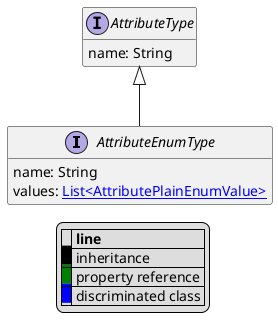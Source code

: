 @startuml

hide empty fields
hide empty methods
legend
|= |= line |
|<back:black>   </back>| inheritance |
|<back:green>   </back>| property reference |
|<back:blue>   </back>| discriminated class |
endlegend
interface AttributeEnumType [[AttributeEnumType.svg]] extends AttributeType {
    name: String
    values: [[AttributePlainEnumValue.svg List<AttributePlainEnumValue>]]
}
interface AttributeType [[AttributeType.svg]]  {
    name: String
}





@enduml
